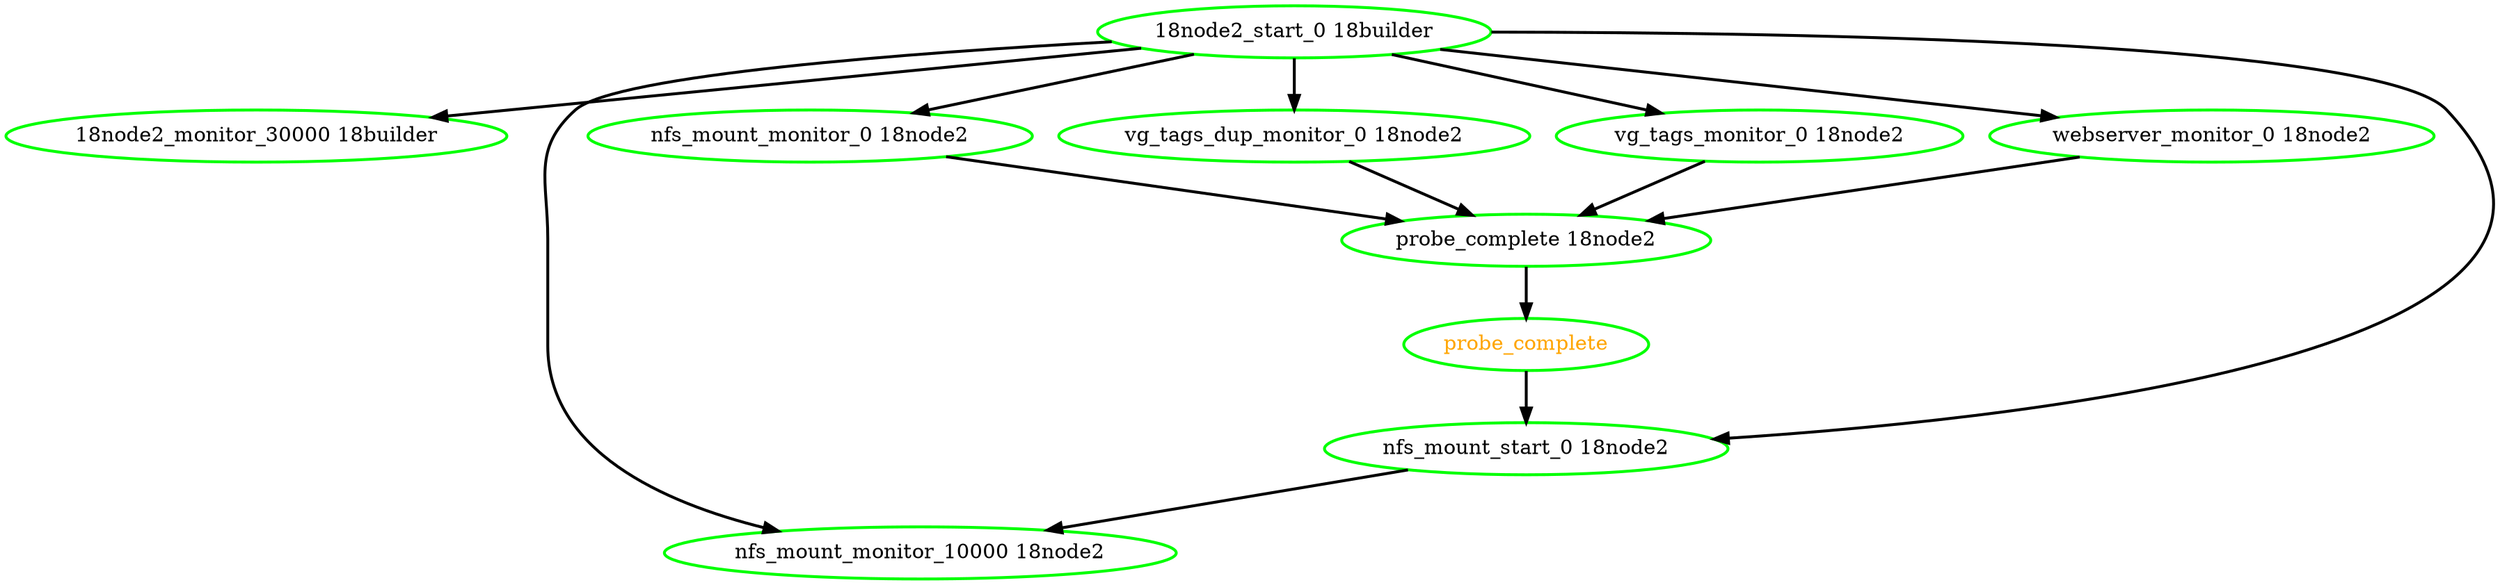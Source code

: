  digraph "g" {
"18node2_monitor_30000 18builder" [ style=bold color="green" fontcolor="black"]
"18node2_start_0 18builder" -> "18node2_monitor_30000 18builder" [ style = bold]
"18node2_start_0 18builder" -> "nfs_mount_monitor_0 18node2" [ style = bold]
"18node2_start_0 18builder" -> "nfs_mount_monitor_10000 18node2" [ style = bold]
"18node2_start_0 18builder" -> "nfs_mount_start_0 18node2" [ style = bold]
"18node2_start_0 18builder" -> "vg_tags_dup_monitor_0 18node2" [ style = bold]
"18node2_start_0 18builder" -> "vg_tags_monitor_0 18node2" [ style = bold]
"18node2_start_0 18builder" -> "webserver_monitor_0 18node2" [ style = bold]
"18node2_start_0 18builder" [ style=bold color="green" fontcolor="black"]
"nfs_mount_monitor_0 18node2" -> "probe_complete 18node2" [ style = bold]
"nfs_mount_monitor_0 18node2" [ style=bold color="green" fontcolor="black"]
"nfs_mount_monitor_10000 18node2" [ style=bold color="green" fontcolor="black"]
"nfs_mount_start_0 18node2" -> "nfs_mount_monitor_10000 18node2" [ style = bold]
"nfs_mount_start_0 18node2" [ style=bold color="green" fontcolor="black"]
"probe_complete 18node2" -> "probe_complete" [ style = bold]
"probe_complete 18node2" [ style=bold color="green" fontcolor="black"]
"probe_complete" -> "nfs_mount_start_0 18node2" [ style = bold]
"probe_complete" [ style=bold color="green" fontcolor="orange"]
"vg_tags_dup_monitor_0 18node2" -> "probe_complete 18node2" [ style = bold]
"vg_tags_dup_monitor_0 18node2" [ style=bold color="green" fontcolor="black"]
"vg_tags_monitor_0 18node2" -> "probe_complete 18node2" [ style = bold]
"vg_tags_monitor_0 18node2" [ style=bold color="green" fontcolor="black"]
"webserver_monitor_0 18node2" -> "probe_complete 18node2" [ style = bold]
"webserver_monitor_0 18node2" [ style=bold color="green" fontcolor="black"]
}
